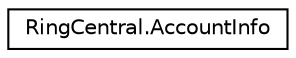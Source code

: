 digraph "Graphical Class Hierarchy"
{
 // LATEX_PDF_SIZE
  edge [fontname="Helvetica",fontsize="10",labelfontname="Helvetica",labelfontsize="10"];
  node [fontname="Helvetica",fontsize="10",shape=record];
  rankdir="LR";
  Node0 [label="RingCentral.AccountInfo",height=0.2,width=0.4,color="black", fillcolor="white", style="filled",URL="$classRingCentral_1_1AccountInfo.html",tooltip=" "];
}
